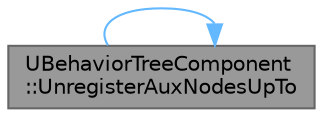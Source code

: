 digraph "UBehaviorTreeComponent::UnregisterAuxNodesUpTo"
{
 // INTERACTIVE_SVG=YES
 // LATEX_PDF_SIZE
  bgcolor="transparent";
  edge [fontname=Helvetica,fontsize=10,labelfontname=Helvetica,labelfontsize=10];
  node [fontname=Helvetica,fontsize=10,shape=box,height=0.2,width=0.4];
  rankdir="LR";
  Node1 [id="Node000001",label="UBehaviorTreeComponent\l::UnregisterAuxNodesUpTo",height=0.2,width=0.4,color="gray40", fillcolor="grey60", style="filled", fontcolor="black",tooltip="unregister all aux nodes less important than given index"];
  Node1 -> Node1 [id="edge1_Node000001_Node000001",color="steelblue1",style="solid",tooltip=" "];
}
